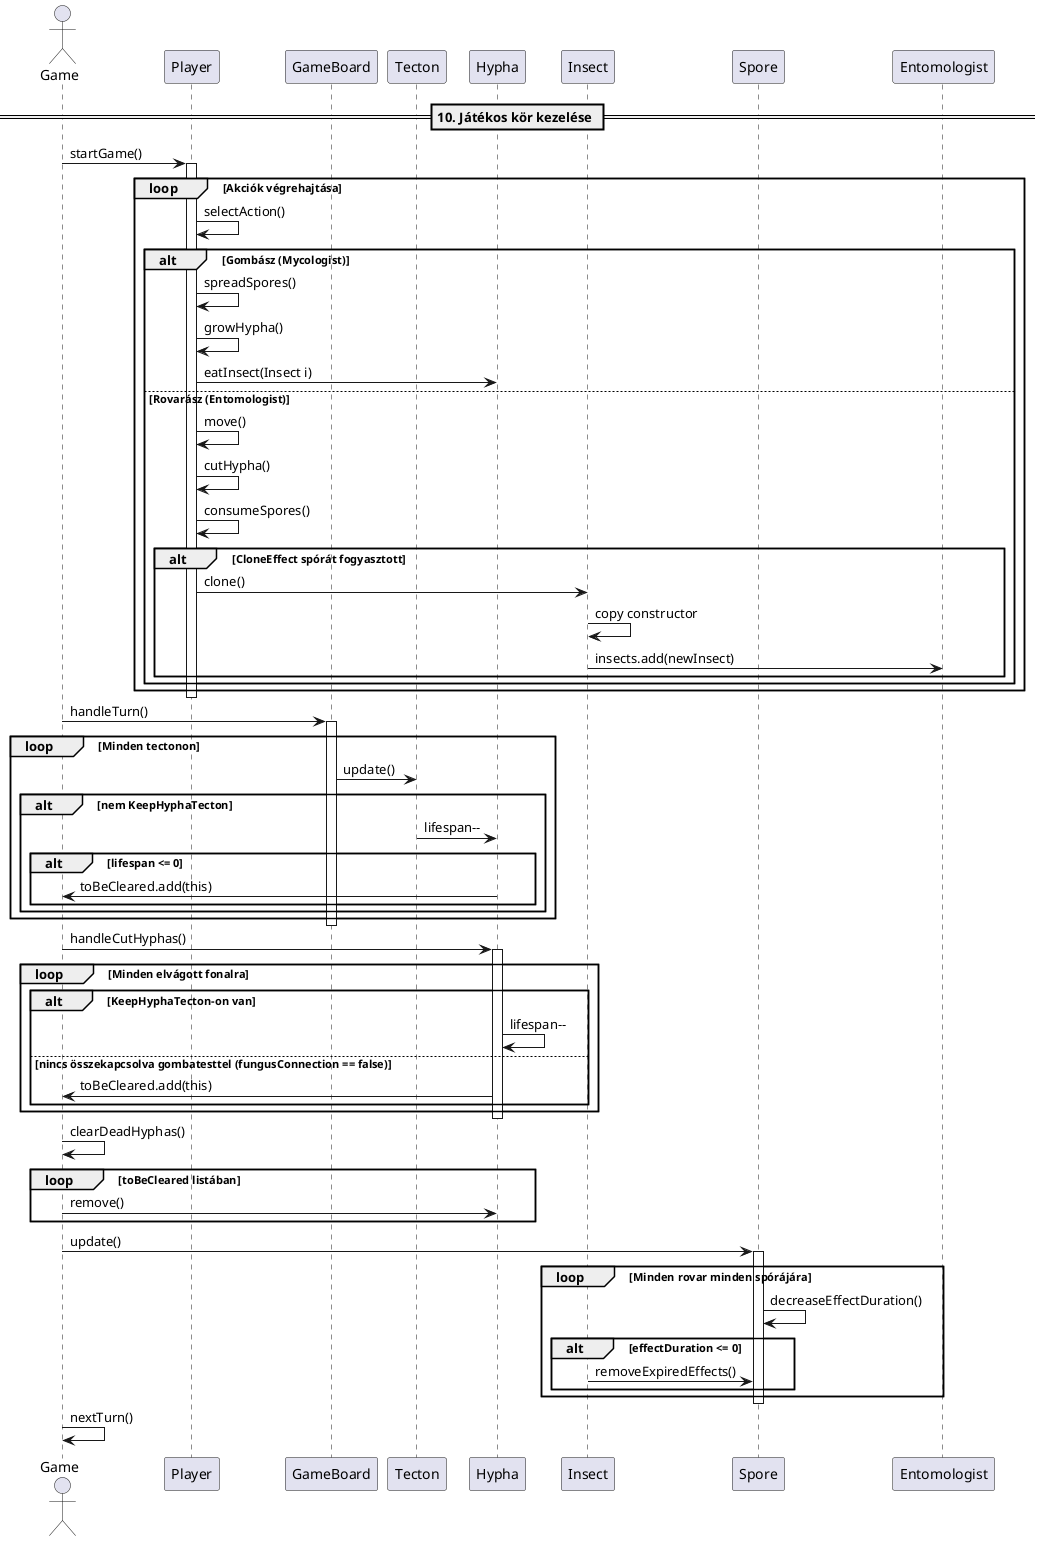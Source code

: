 @startuml

== 10. Játékos kör kezelése ==
actor Game
participant Player
participant GameBoard
participant Tecton
participant Hypha
participant Insect
participant Spore

Game -> Player: startGame()
activate Player

loop Akciók végrehajtása
    Player -> Player: selectAction()
    alt Gombász (Mycologist)
        Player -> Player: spreadSpores()
        Player -> Player: growHypha()
        Player -> Hypha: eatInsect(Insect i)
    else Rovarász (Entomologist)
        Player -> Player: move()
        Player -> Player: cutHypha()
        Player -> Player: consumeSpores()
        
        alt CloneEffect spórát fogyasztott
            Player -> Insect: clone()
            Insect -> Insect: copy constructor
            Insect -> Entomologist: insects.add(newInsect)
        end
    end
end

deactivate Player

Game -> GameBoard: handleTurn()
activate GameBoard
loop Minden tectonon
    GameBoard -> Tecton: update()
    alt nem KeepHyphaTecton
        Tecton -> Hypha: lifespan--
        alt lifespan <= 0
            Hypha -> Game: toBeCleared.add(this)
        end
    end
end
deactivate GameBoard

Game -> Hypha: handleCutHyphas()
activate Hypha
loop Minden elvágott fonalra
    alt KeepHyphaTecton-on van
        Hypha -> Hypha: lifespan--
    else nincs összekapcsolva gombatesttel (fungusConnection == false)
        Hypha -> Game: toBeCleared.add(this)
    end
end
deactivate Hypha

Game -> Game: clearDeadHyphas()
loop toBeCleared listában
    Game -> Hypha: remove()
end

Game -> Spore: update()
activate Spore
loop Minden rovar minden spórájára
    Spore -> Spore: decreaseEffectDuration()
    alt effectDuration <= 0
        Insect -> Spore: removeExpiredEffects()
    end
end
deactivate Spore

Game -> Game: nextTurn()

@enduml